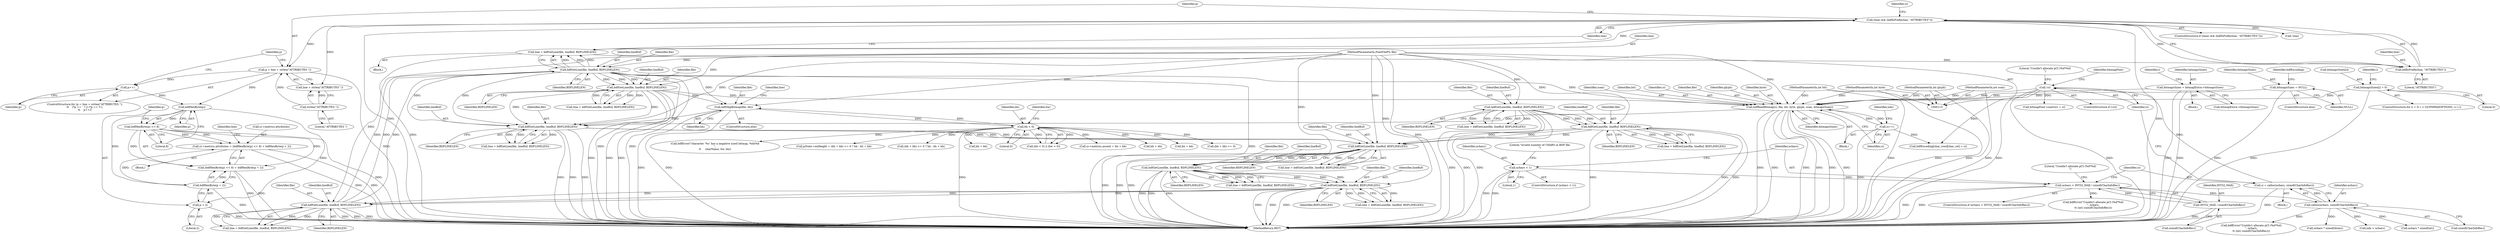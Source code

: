 digraph "0_libxfont_4d024ac10f964f6bd372ae0dd14f02772a6e5f63@pointer" {
"1000780" [label="(Call,p++)"];
"1000765" [label="(Call,p = line + strlen(\"ATTRIBUTES \"))"];
"1000758" [label="(Call,(line) && (bdfIsPrefix(line, \"ATTRIBUTES\")))"];
"1000751" [label="(Call,line = bdfGetLine(file, lineBuf, BDFLINELEN))"];
"1000753" [label="(Call,bdfGetLine(file, lineBuf, BDFLINELEN))"];
"1000709" [label="(Call,bdfGetLine(file, lineBuf, BDFLINELEN))"];
"1000676" [label="(Call,bdfGetLine(file, lineBuf, BDFLINELEN))"];
"1000634" [label="(Call,bdfGetLine(file, lineBuf, BDFLINELEN))"];
"1000408" [label="(Call,bdfGetLine(file, lineBuf, BDFLINELEN))"];
"1000940" [label="(Call,bdfGetLine(file, lineBuf, BDFLINELEN))"];
"1000935" [label="(Call,bdfSkipBitmap(file, bh))"];
"1000799" [label="(Call,bdfGetLine(file, lineBuf, BDFLINELEN))"];
"1000116" [label="(MethodParameterIn,FontFilePtr file)"];
"1000738" [label="(Call,bh < 0)"];
"1000922" [label="(Call,bdfReadBitmap(ci, file, bit, byte, glyph, scan, bitmapsSizes))"];
"1000930" [label="(Call,ci++)"];
"1000250" [label="(Call,!ci)"];
"1000243" [label="(Call,ci = calloc(nchars, sizeof(CharInfoRec)))"];
"1000245" [label="(Call,calloc(nchars, sizeof(CharInfoRec)))"];
"1000228" [label="(Call,nchars > INT32_MAX / sizeof(CharInfoRec))"];
"1000219" [label="(Call,nchars < 1)"];
"1000230" [label="(Call,INT32_MAX / sizeof(CharInfoRec))"];
"1000119" [label="(MethodParameterIn,int bit)"];
"1000120" [label="(MethodParameterIn,int byte)"];
"1000121" [label="(MethodParameterIn,int glyph)"];
"1000122" [label="(MethodParameterIn,int scan)"];
"1000159" [label="(Call,bitmapsSizes = bitmapExtra->bitmapsSizes)"];
"1000179" [label="(Call,bitmapsSizes = NULL)"];
"1000173" [label="(Call,bitmapsSizes[i] = 0)"];
"1000321" [label="(Call,bdfGetLine(file, lineBuf, BDFLINELEN))"];
"1000196" [label="(Call,bdfGetLine(file, lineBuf, BDFLINELEN))"];
"1000760" [label="(Call,bdfIsPrefix(line, \"ATTRIBUTES\"))"];
"1000769" [label="(Call,strlen(\"ATTRIBUTES \"))"];
"1000790" [label="(Call,bdfHexByte(p))"];
"1000789" [label="(Call,bdfHexByte(p) << 8)"];
"1000782" [label="(Call,ci->metrics.attributes = (bdfHexByte(p) << 8) + bdfHexByte(p + 2))"];
"1000788" [label="(Call,(bdfHexByte(p) << 8) + bdfHexByte(p + 2))"];
"1000793" [label="(Call,bdfHexByte(p + 2))"];
"1000794" [label="(Call,p + 2)"];
"1000783" [label="(Call,ci->metrics.attributes)"];
"1000369" [label="(Block,)"];
"1000755" [label="(Identifier,lineBuf)"];
"1000679" [label="(Identifier,BDFLINELEN)"];
"1000637" [label="(Identifier,BDFLINELEN)"];
"1000754" [label="(Identifier,file)"];
"1000219" [label="(Call,nchars < 1)"];
"1000707" [label="(Call,line = bdfGetLine(file, lineBuf, BDFLINELEN))"];
"1000710" [label="(Identifier,file)"];
"1000870" [label="(Call,bh + bb)"];
"1000632" [label="(Call,line = bdfGetLine(file, lineBuf, BDFLINELEN))"];
"1000933" [label="(Identifier,ndx)"];
"1000792" [label="(Literal,8)"];
"1000782" [label="(Call,ci->metrics.attributes = (bdfHexByte(p) << 8) + bdfHexByte(p + 2))"];
"1000757" [label="(ControlStructure,if ((line) && (bdfIsPrefix(line, \"ATTRIBUTES\"))))"];
"1000261" [label="(Call,bitmapFont->metrics = ci)"];
"1000712" [label="(Identifier,BDFLINELEN)"];
"1000164" [label="(ControlStructure,for (i = 0; i < GLYPHPADOPTIONS; i++))"];
"1000927" [label="(Identifier,glyph)"];
"1000759" [label="(Identifier,line)"];
"1000711" [label="(Identifier,lineBuf)"];
"1000166" [label="(Identifier,i)"];
"1000765" [label="(Call,p = line + strlen(\"ATTRIBUTES \"))"];
"1000769" [label="(Call,strlen(\"ATTRIBUTES \"))"];
"1000943" [label="(Identifier,BDFLINELEN)"];
"1000324" [label="(Identifier,BDFLINELEN)"];
"1000123" [label="(Block,)"];
"1000756" [label="(Identifier,BDFLINELEN)"];
"1000936" [label="(Identifier,file)"];
"1000231" [label="(Identifier,INT32_MAX)"];
"1000636" [label="(Identifier,lineBuf)"];
"1000220" [label="(Identifier,nchars)"];
"1000676" [label="(Call,bdfGetLine(file, lineBuf, BDFLINELEN))"];
"1000939" [label="(Identifier,line)"];
"1000790" [label="(Call,bdfHexByte(p))"];
"1000774" [label="(Identifier,p)"];
"1000738" [label="(Call,bh < 0)"];
"1000322" [label="(Identifier,file)"];
"1000243" [label="(Call,ci = calloc(nchars, sizeof(CharInfoRec)))"];
"1000876" [label="(Block,)"];
"1000236" [label="(Literal,\"Couldn't allocate pCI (%d*%d)\n\")"];
"1000864" [label="(Call,(bh + bb) <= 0)"];
"1000770" [label="(Literal,\"ATTRIBUTES \")"];
"1000674" [label="(Call,line = bdfGetLine(file, lineBuf, BDFLINELEN))"];
"1000922" [label="(Call,bdfReadBitmap(ci, file, bit, byte, glyph, scan, bitmapsSizes))"];
"1000300" [label="(Call,nchars * sizeof(int))"];
"1000940" [label="(Call,bdfGetLine(file, lineBuf, BDFLINELEN))"];
"1000678" [label="(Identifier,lineBuf)"];
"1000709" [label="(Call,bdfGetLine(file, lineBuf, BDFLINELEN))"];
"1000623" [label="(Call,bdfEncoding[char_row][char_col] = ci)"];
"1000198" [label="(Identifier,lineBuf)"];
"1000160" [label="(Identifier,bitmapsSizes)"];
"1000634" [label="(Call,bdfGetLine(file, lineBuf, BDFLINELEN))"];
"1000197" [label="(Identifier,file)"];
"1000761" [label="(Identifier,line)"];
"1000753" [label="(Call,bdfGetLine(file, lineBuf, BDFLINELEN))"];
"1000766" [label="(Identifier,p)"];
"1000228" [label="(Call,nchars > INT32_MAX / sizeof(CharInfoRec))"];
"1000119" [label="(MethodParameterIn,int bit)"];
"1000224" [label="(Literal,\"invalid number of CHARS in BDF file\n\")"];
"1000760" [label="(Call,bdfIsPrefix(line, \"ATTRIBUTES\"))"];
"1000410" [label="(Identifier,lineBuf)"];
"1000180" [label="(Identifier,bitmapsSizes)"];
"1000737" [label="(Call,(bh < 0) || (bw < 0))"];
"1000218" [label="(ControlStructure,if (nchars < 1))"];
"1000121" [label="(MethodParameterIn,int glyph)"];
"1000194" [label="(Call,line = bdfGetLine(file, lineBuf, BDFLINELEN))"];
"1000797" [label="(Call,line = bdfGetLine(file, lineBuf, BDFLINELEN))"];
"1000179" [label="(Call,bitmapsSizes = NULL)"];
"1000159" [label="(Call,bitmapsSizes = bitmapExtra->bitmapsSizes)"];
"1000245" [label="(Call,calloc(nchars, sizeof(CharInfoRec)))"];
"1000807" [label="(Identifier,ci)"];
"1000244" [label="(Identifier,ci)"];
"1000930" [label="(Call,ci++)"];
"1000253" [label="(Call,bdfError(\"Couldn't allocate pCI (%d*%d)\n\", nchars,\n\t\t (int) sizeof(CharInfoRec)))"];
"1000798" [label="(Identifier,line)"];
"1000796" [label="(Literal,2)"];
"1000408" [label="(Call,bdfGetLine(file, lineBuf, BDFLINELEN))"];
"1000409" [label="(Identifier,file)"];
"1000229" [label="(Identifier,nchars)"];
"1000177" [label="(Literal,0)"];
"1000801" [label="(Identifier,lineBuf)"];
"1000274" [label="(Call,nchars * sizeof(Atom))"];
"1000934" [label="(ControlStructure,else)"];
"1000937" [label="(Identifier,bh)"];
"1000926" [label="(Identifier,byte)"];
"1000251" [label="(Identifier,ci)"];
"1000942" [label="(Identifier,lineBuf)"];
"1000230" [label="(Call,INT32_MAX / sizeof(CharInfoRec))"];
"1000893" [label="(Call,ci->metrics.ascent = bh + bb)"];
"1000928" [label="(Identifier,scan)"];
"1001224" [label="(MethodReturn,RET)"];
"1000781" [label="(Identifier,p)"];
"1000227" [label="(ControlStructure,if (nchars > INT32_MAX / sizeof(CharInfoRec)))"];
"1000411" [label="(Identifier,BDFLINELEN)"];
"1000789" [label="(Call,bdfHexByte(p) << 8)"];
"1000767" [label="(Call,line + strlen(\"ATTRIBUTES \"))"];
"1000196" [label="(Call,bdfGetLine(file, lineBuf, BDFLINELEN))"];
"1000323" [label="(Identifier,lineBuf)"];
"1000249" [label="(ControlStructure,if (!ci))"];
"1000758" [label="(Call,(line) && (bdfIsPrefix(line, \"ATTRIBUTES\")))"];
"1000929" [label="(Identifier,bitmapsSizes)"];
"1000174" [label="(Call,bitmapsSizes[i])"];
"1000752" [label="(Identifier,line)"];
"1000780" [label="(Call,p++)"];
"1000250" [label="(Call,!ci)"];
"1000925" [label="(Identifier,bit)"];
"1000247" [label="(Call,sizeof(CharInfoRec))"];
"1000788" [label="(Call,(bdfHexByte(p) << 8) + bdfHexByte(p + 2))"];
"1000923" [label="(Identifier,ci)"];
"1000173" [label="(Call,bitmapsSizes[i] = 0)"];
"1000800" [label="(Identifier,file)"];
"1000246" [label="(Identifier,nchars)"];
"1000361" [label="(Call,ndx < nchars)"];
"1000120" [label="(MethodParameterIn,int byte)"];
"1000899" [label="(Call,bh + bb)"];
"1000802" [label="(Identifier,BDFLINELEN)"];
"1000232" [label="(Call,sizeof(CharInfoRec))"];
"1000158" [label="(Block,)"];
"1000740" [label="(Literal,0)"];
"1000235" [label="(Call,bdfError(\"Couldn't allocate pCI (%d*%d)\n\", nchars,\n\t\t (int) sizeof(CharInfoRec)))"];
"1000745" [label="(Call,bdfError(\"character '%s' has a negative sized bitmap, %dx%d\n\",\n\t\t     charName, bw, bh))"];
"1000321" [label="(Call,bdfGetLine(file, lineBuf, BDFLINELEN))"];
"1000859" [label="(Call,pState->exHeight = (bh + bb) <= 0 ? bh : bh + bb)"];
"1000199" [label="(Identifier,BDFLINELEN)"];
"1000751" [label="(Call,line = bdfGetLine(file, lineBuf, BDFLINELEN))"];
"1000319" [label="(Call,line = bdfGetLine(file, lineBuf, BDFLINELEN))"];
"1000406" [label="(Call,line = bdfGetLine(file, lineBuf, BDFLINELEN))"];
"1000938" [label="(Call,line = bdfGetLine(file, lineBuf, BDFLINELEN))"];
"1000161" [label="(Call,bitmapExtra->bitmapsSizes)"];
"1000863" [label="(Call,(bh + bb) <= 0 ? bh : bh + bb)"];
"1000263" [label="(Identifier,bitmapFont)"];
"1000178" [label="(ControlStructure,else)"];
"1000865" [label="(Call,bh + bb)"];
"1000739" [label="(Identifier,bh)"];
"1000941" [label="(Identifier,file)"];
"1000116" [label="(MethodParameterIn,FontFilePtr file)"];
"1000794" [label="(Call,p + 2)"];
"1000677" [label="(Identifier,file)"];
"1000221" [label="(Literal,1)"];
"1000924" [label="(Identifier,file)"];
"1000935" [label="(Call,bdfSkipBitmap(file, bh))"];
"1000762" [label="(Literal,\"ATTRIBUTES\")"];
"1000763" [label="(Block,)"];
"1000799" [label="(Call,bdfGetLine(file, lineBuf, BDFLINELEN))"];
"1000254" [label="(Literal,\"Couldn't allocate pCI (%d*%d)\n\")"];
"1000183" [label="(Identifier,bdfEncoding)"];
"1000793" [label="(Call,bdfHexByte(p + 2))"];
"1000742" [label="(Identifier,bw)"];
"1000181" [label="(Identifier,NULL)"];
"1000795" [label="(Identifier,p)"];
"1000122" [label="(MethodParameterIn,int scan)"];
"1000791" [label="(Identifier,p)"];
"1000635" [label="(Identifier,file)"];
"1000813" [label="(Call,!line)"];
"1000172" [label="(Identifier,i)"];
"1000931" [label="(Identifier,ci)"];
"1000764" [label="(ControlStructure,for (p = line + strlen(\"ATTRIBUTES \");\n\t\t    (*p == ' ') || (*p == '\t');\n\t\t    p++))"];
"1000780" -> "1000764"  [label="AST: "];
"1000780" -> "1000781"  [label="CFG: "];
"1000781" -> "1000780"  [label="AST: "];
"1000774" -> "1000780"  [label="CFG: "];
"1000765" -> "1000780"  [label="DDG: "];
"1000780" -> "1000790"  [label="DDG: "];
"1000765" -> "1000764"  [label="AST: "];
"1000765" -> "1000767"  [label="CFG: "];
"1000766" -> "1000765"  [label="AST: "];
"1000767" -> "1000765"  [label="AST: "];
"1000774" -> "1000765"  [label="CFG: "];
"1000765" -> "1001224"  [label="DDG: "];
"1000758" -> "1000765"  [label="DDG: "];
"1000769" -> "1000765"  [label="DDG: "];
"1000765" -> "1000790"  [label="DDG: "];
"1000758" -> "1000757"  [label="AST: "];
"1000758" -> "1000759"  [label="CFG: "];
"1000758" -> "1000760"  [label="CFG: "];
"1000759" -> "1000758"  [label="AST: "];
"1000760" -> "1000758"  [label="AST: "];
"1000766" -> "1000758"  [label="CFG: "];
"1000807" -> "1000758"  [label="CFG: "];
"1000758" -> "1001224"  [label="DDG: "];
"1000758" -> "1001224"  [label="DDG: "];
"1000751" -> "1000758"  [label="DDG: "];
"1000760" -> "1000758"  [label="DDG: "];
"1000760" -> "1000758"  [label="DDG: "];
"1000758" -> "1000767"  [label="DDG: "];
"1000758" -> "1000813"  [label="DDG: "];
"1000751" -> "1000369"  [label="AST: "];
"1000751" -> "1000753"  [label="CFG: "];
"1000752" -> "1000751"  [label="AST: "];
"1000753" -> "1000751"  [label="AST: "];
"1000759" -> "1000751"  [label="CFG: "];
"1000751" -> "1001224"  [label="DDG: "];
"1000753" -> "1000751"  [label="DDG: "];
"1000753" -> "1000751"  [label="DDG: "];
"1000753" -> "1000751"  [label="DDG: "];
"1000751" -> "1000760"  [label="DDG: "];
"1000753" -> "1000756"  [label="CFG: "];
"1000754" -> "1000753"  [label="AST: "];
"1000755" -> "1000753"  [label="AST: "];
"1000756" -> "1000753"  [label="AST: "];
"1000753" -> "1001224"  [label="DDG: "];
"1000753" -> "1001224"  [label="DDG: "];
"1000753" -> "1001224"  [label="DDG: "];
"1000709" -> "1000753"  [label="DDG: "];
"1000709" -> "1000753"  [label="DDG: "];
"1000709" -> "1000753"  [label="DDG: "];
"1000116" -> "1000753"  [label="DDG: "];
"1000753" -> "1000799"  [label="DDG: "];
"1000753" -> "1000799"  [label="DDG: "];
"1000753" -> "1000799"  [label="DDG: "];
"1000753" -> "1000922"  [label="DDG: "];
"1000753" -> "1000935"  [label="DDG: "];
"1000753" -> "1000940"  [label="DDG: "];
"1000753" -> "1000940"  [label="DDG: "];
"1000709" -> "1000707"  [label="AST: "];
"1000709" -> "1000712"  [label="CFG: "];
"1000710" -> "1000709"  [label="AST: "];
"1000711" -> "1000709"  [label="AST: "];
"1000712" -> "1000709"  [label="AST: "];
"1000707" -> "1000709"  [label="CFG: "];
"1000709" -> "1001224"  [label="DDG: "];
"1000709" -> "1001224"  [label="DDG: "];
"1000709" -> "1001224"  [label="DDG: "];
"1000709" -> "1000707"  [label="DDG: "];
"1000709" -> "1000707"  [label="DDG: "];
"1000709" -> "1000707"  [label="DDG: "];
"1000676" -> "1000709"  [label="DDG: "];
"1000676" -> "1000709"  [label="DDG: "];
"1000676" -> "1000709"  [label="DDG: "];
"1000116" -> "1000709"  [label="DDG: "];
"1000676" -> "1000674"  [label="AST: "];
"1000676" -> "1000679"  [label="CFG: "];
"1000677" -> "1000676"  [label="AST: "];
"1000678" -> "1000676"  [label="AST: "];
"1000679" -> "1000676"  [label="AST: "];
"1000674" -> "1000676"  [label="CFG: "];
"1000676" -> "1001224"  [label="DDG: "];
"1000676" -> "1001224"  [label="DDG: "];
"1000676" -> "1001224"  [label="DDG: "];
"1000676" -> "1000674"  [label="DDG: "];
"1000676" -> "1000674"  [label="DDG: "];
"1000676" -> "1000674"  [label="DDG: "];
"1000634" -> "1000676"  [label="DDG: "];
"1000634" -> "1000676"  [label="DDG: "];
"1000634" -> "1000676"  [label="DDG: "];
"1000116" -> "1000676"  [label="DDG: "];
"1000634" -> "1000632"  [label="AST: "];
"1000634" -> "1000637"  [label="CFG: "];
"1000635" -> "1000634"  [label="AST: "];
"1000636" -> "1000634"  [label="AST: "];
"1000637" -> "1000634"  [label="AST: "];
"1000632" -> "1000634"  [label="CFG: "];
"1000634" -> "1001224"  [label="DDG: "];
"1000634" -> "1001224"  [label="DDG: "];
"1000634" -> "1001224"  [label="DDG: "];
"1000634" -> "1000632"  [label="DDG: "];
"1000634" -> "1000632"  [label="DDG: "];
"1000634" -> "1000632"  [label="DDG: "];
"1000408" -> "1000634"  [label="DDG: "];
"1000408" -> "1000634"  [label="DDG: "];
"1000408" -> "1000634"  [label="DDG: "];
"1000116" -> "1000634"  [label="DDG: "];
"1000408" -> "1000406"  [label="AST: "];
"1000408" -> "1000411"  [label="CFG: "];
"1000409" -> "1000408"  [label="AST: "];
"1000410" -> "1000408"  [label="AST: "];
"1000411" -> "1000408"  [label="AST: "];
"1000406" -> "1000408"  [label="CFG: "];
"1000408" -> "1001224"  [label="DDG: "];
"1000408" -> "1001224"  [label="DDG: "];
"1000408" -> "1001224"  [label="DDG: "];
"1000408" -> "1000406"  [label="DDG: "];
"1000408" -> "1000406"  [label="DDG: "];
"1000408" -> "1000406"  [label="DDG: "];
"1000940" -> "1000408"  [label="DDG: "];
"1000940" -> "1000408"  [label="DDG: "];
"1000940" -> "1000408"  [label="DDG: "];
"1000321" -> "1000408"  [label="DDG: "];
"1000321" -> "1000408"  [label="DDG: "];
"1000321" -> "1000408"  [label="DDG: "];
"1000116" -> "1000408"  [label="DDG: "];
"1000940" -> "1000938"  [label="AST: "];
"1000940" -> "1000943"  [label="CFG: "];
"1000941" -> "1000940"  [label="AST: "];
"1000942" -> "1000940"  [label="AST: "];
"1000943" -> "1000940"  [label="AST: "];
"1000938" -> "1000940"  [label="CFG: "];
"1000940" -> "1001224"  [label="DDG: "];
"1000940" -> "1001224"  [label="DDG: "];
"1000940" -> "1001224"  [label="DDG: "];
"1000940" -> "1000938"  [label="DDG: "];
"1000940" -> "1000938"  [label="DDG: "];
"1000940" -> "1000938"  [label="DDG: "];
"1000935" -> "1000940"  [label="DDG: "];
"1000922" -> "1000940"  [label="DDG: "];
"1000116" -> "1000940"  [label="DDG: "];
"1000799" -> "1000940"  [label="DDG: "];
"1000799" -> "1000940"  [label="DDG: "];
"1000935" -> "1000934"  [label="AST: "];
"1000935" -> "1000937"  [label="CFG: "];
"1000936" -> "1000935"  [label="AST: "];
"1000937" -> "1000935"  [label="AST: "];
"1000939" -> "1000935"  [label="CFG: "];
"1000935" -> "1001224"  [label="DDG: "];
"1000935" -> "1001224"  [label="DDG: "];
"1000935" -> "1000738"  [label="DDG: "];
"1000799" -> "1000935"  [label="DDG: "];
"1000116" -> "1000935"  [label="DDG: "];
"1000738" -> "1000935"  [label="DDG: "];
"1000799" -> "1000797"  [label="AST: "];
"1000799" -> "1000802"  [label="CFG: "];
"1000800" -> "1000799"  [label="AST: "];
"1000801" -> "1000799"  [label="AST: "];
"1000802" -> "1000799"  [label="AST: "];
"1000797" -> "1000799"  [label="CFG: "];
"1000799" -> "1001224"  [label="DDG: "];
"1000799" -> "1001224"  [label="DDG: "];
"1000799" -> "1001224"  [label="DDG: "];
"1000799" -> "1000797"  [label="DDG: "];
"1000799" -> "1000797"  [label="DDG: "];
"1000799" -> "1000797"  [label="DDG: "];
"1000116" -> "1000799"  [label="DDG: "];
"1000799" -> "1000922"  [label="DDG: "];
"1000116" -> "1000115"  [label="AST: "];
"1000116" -> "1001224"  [label="DDG: "];
"1000116" -> "1000196"  [label="DDG: "];
"1000116" -> "1000321"  [label="DDG: "];
"1000116" -> "1000922"  [label="DDG: "];
"1000738" -> "1000737"  [label="AST: "];
"1000738" -> "1000740"  [label="CFG: "];
"1000739" -> "1000738"  [label="AST: "];
"1000740" -> "1000738"  [label="AST: "];
"1000742" -> "1000738"  [label="CFG: "];
"1000737" -> "1000738"  [label="CFG: "];
"1000738" -> "1001224"  [label="DDG: "];
"1000738" -> "1000737"  [label="DDG: "];
"1000738" -> "1000737"  [label="DDG: "];
"1000738" -> "1000745"  [label="DDG: "];
"1000738" -> "1000859"  [label="DDG: "];
"1000738" -> "1000864"  [label="DDG: "];
"1000738" -> "1000865"  [label="DDG: "];
"1000738" -> "1000863"  [label="DDG: "];
"1000738" -> "1000870"  [label="DDG: "];
"1000738" -> "1000893"  [label="DDG: "];
"1000738" -> "1000899"  [label="DDG: "];
"1000922" -> "1000876"  [label="AST: "];
"1000922" -> "1000929"  [label="CFG: "];
"1000923" -> "1000922"  [label="AST: "];
"1000924" -> "1000922"  [label="AST: "];
"1000925" -> "1000922"  [label="AST: "];
"1000926" -> "1000922"  [label="AST: "];
"1000927" -> "1000922"  [label="AST: "];
"1000928" -> "1000922"  [label="AST: "];
"1000929" -> "1000922"  [label="AST: "];
"1000931" -> "1000922"  [label="CFG: "];
"1000922" -> "1001224"  [label="DDG: "];
"1000922" -> "1001224"  [label="DDG: "];
"1000922" -> "1001224"  [label="DDG: "];
"1000922" -> "1001224"  [label="DDG: "];
"1000922" -> "1001224"  [label="DDG: "];
"1000922" -> "1001224"  [label="DDG: "];
"1000930" -> "1000922"  [label="DDG: "];
"1000250" -> "1000922"  [label="DDG: "];
"1000119" -> "1000922"  [label="DDG: "];
"1000120" -> "1000922"  [label="DDG: "];
"1000121" -> "1000922"  [label="DDG: "];
"1000122" -> "1000922"  [label="DDG: "];
"1000159" -> "1000922"  [label="DDG: "];
"1000179" -> "1000922"  [label="DDG: "];
"1000173" -> "1000922"  [label="DDG: "];
"1000922" -> "1000930"  [label="DDG: "];
"1000930" -> "1000876"  [label="AST: "];
"1000930" -> "1000931"  [label="CFG: "];
"1000931" -> "1000930"  [label="AST: "];
"1000933" -> "1000930"  [label="CFG: "];
"1000930" -> "1001224"  [label="DDG: "];
"1000930" -> "1000623"  [label="DDG: "];
"1000250" -> "1000249"  [label="AST: "];
"1000250" -> "1000251"  [label="CFG: "];
"1000251" -> "1000250"  [label="AST: "];
"1000254" -> "1000250"  [label="CFG: "];
"1000263" -> "1000250"  [label="CFG: "];
"1000250" -> "1001224"  [label="DDG: "];
"1000250" -> "1001224"  [label="DDG: "];
"1000243" -> "1000250"  [label="DDG: "];
"1000250" -> "1000261"  [label="DDG: "];
"1000250" -> "1000623"  [label="DDG: "];
"1000243" -> "1000123"  [label="AST: "];
"1000243" -> "1000245"  [label="CFG: "];
"1000244" -> "1000243"  [label="AST: "];
"1000245" -> "1000243"  [label="AST: "];
"1000251" -> "1000243"  [label="CFG: "];
"1000243" -> "1001224"  [label="DDG: "];
"1000245" -> "1000243"  [label="DDG: "];
"1000245" -> "1000247"  [label="CFG: "];
"1000246" -> "1000245"  [label="AST: "];
"1000247" -> "1000245"  [label="AST: "];
"1000228" -> "1000245"  [label="DDG: "];
"1000245" -> "1000253"  [label="DDG: "];
"1000245" -> "1000274"  [label="DDG: "];
"1000245" -> "1000300"  [label="DDG: "];
"1000245" -> "1000361"  [label="DDG: "];
"1000228" -> "1000227"  [label="AST: "];
"1000228" -> "1000230"  [label="CFG: "];
"1000229" -> "1000228"  [label="AST: "];
"1000230" -> "1000228"  [label="AST: "];
"1000236" -> "1000228"  [label="CFG: "];
"1000244" -> "1000228"  [label="CFG: "];
"1000228" -> "1001224"  [label="DDG: "];
"1000228" -> "1001224"  [label="DDG: "];
"1000219" -> "1000228"  [label="DDG: "];
"1000230" -> "1000228"  [label="DDG: "];
"1000228" -> "1000235"  [label="DDG: "];
"1000219" -> "1000218"  [label="AST: "];
"1000219" -> "1000221"  [label="CFG: "];
"1000220" -> "1000219"  [label="AST: "];
"1000221" -> "1000219"  [label="AST: "];
"1000224" -> "1000219"  [label="CFG: "];
"1000229" -> "1000219"  [label="CFG: "];
"1000219" -> "1001224"  [label="DDG: "];
"1000219" -> "1001224"  [label="DDG: "];
"1000230" -> "1000232"  [label="CFG: "];
"1000231" -> "1000230"  [label="AST: "];
"1000232" -> "1000230"  [label="AST: "];
"1000230" -> "1001224"  [label="DDG: "];
"1000119" -> "1000115"  [label="AST: "];
"1000119" -> "1001224"  [label="DDG: "];
"1000120" -> "1000115"  [label="AST: "];
"1000120" -> "1001224"  [label="DDG: "];
"1000121" -> "1000115"  [label="AST: "];
"1000121" -> "1001224"  [label="DDG: "];
"1000122" -> "1000115"  [label="AST: "];
"1000122" -> "1001224"  [label="DDG: "];
"1000159" -> "1000158"  [label="AST: "];
"1000159" -> "1000161"  [label="CFG: "];
"1000160" -> "1000159"  [label="AST: "];
"1000161" -> "1000159"  [label="AST: "];
"1000166" -> "1000159"  [label="CFG: "];
"1000159" -> "1001224"  [label="DDG: "];
"1000159" -> "1001224"  [label="DDG: "];
"1000179" -> "1000178"  [label="AST: "];
"1000179" -> "1000181"  [label="CFG: "];
"1000180" -> "1000179"  [label="AST: "];
"1000181" -> "1000179"  [label="AST: "];
"1000183" -> "1000179"  [label="CFG: "];
"1000179" -> "1001224"  [label="DDG: "];
"1000173" -> "1000164"  [label="AST: "];
"1000173" -> "1000177"  [label="CFG: "];
"1000174" -> "1000173"  [label="AST: "];
"1000177" -> "1000173"  [label="AST: "];
"1000172" -> "1000173"  [label="CFG: "];
"1000173" -> "1001224"  [label="DDG: "];
"1000321" -> "1000319"  [label="AST: "];
"1000321" -> "1000324"  [label="CFG: "];
"1000322" -> "1000321"  [label="AST: "];
"1000323" -> "1000321"  [label="AST: "];
"1000324" -> "1000321"  [label="AST: "];
"1000319" -> "1000321"  [label="CFG: "];
"1000321" -> "1001224"  [label="DDG: "];
"1000321" -> "1001224"  [label="DDG: "];
"1000321" -> "1001224"  [label="DDG: "];
"1000321" -> "1000319"  [label="DDG: "];
"1000321" -> "1000319"  [label="DDG: "];
"1000321" -> "1000319"  [label="DDG: "];
"1000196" -> "1000321"  [label="DDG: "];
"1000196" -> "1000321"  [label="DDG: "];
"1000196" -> "1000321"  [label="DDG: "];
"1000196" -> "1000194"  [label="AST: "];
"1000196" -> "1000199"  [label="CFG: "];
"1000197" -> "1000196"  [label="AST: "];
"1000198" -> "1000196"  [label="AST: "];
"1000199" -> "1000196"  [label="AST: "];
"1000194" -> "1000196"  [label="CFG: "];
"1000196" -> "1001224"  [label="DDG: "];
"1000196" -> "1001224"  [label="DDG: "];
"1000196" -> "1001224"  [label="DDG: "];
"1000196" -> "1000194"  [label="DDG: "];
"1000196" -> "1000194"  [label="DDG: "];
"1000196" -> "1000194"  [label="DDG: "];
"1000760" -> "1000762"  [label="CFG: "];
"1000761" -> "1000760"  [label="AST: "];
"1000762" -> "1000760"  [label="AST: "];
"1000769" -> "1000767"  [label="AST: "];
"1000769" -> "1000770"  [label="CFG: "];
"1000770" -> "1000769"  [label="AST: "];
"1000767" -> "1000769"  [label="CFG: "];
"1000769" -> "1000767"  [label="DDG: "];
"1000790" -> "1000789"  [label="AST: "];
"1000790" -> "1000791"  [label="CFG: "];
"1000791" -> "1000790"  [label="AST: "];
"1000792" -> "1000790"  [label="CFG: "];
"1000790" -> "1000789"  [label="DDG: "];
"1000790" -> "1000793"  [label="DDG: "];
"1000790" -> "1000794"  [label="DDG: "];
"1000789" -> "1000788"  [label="AST: "];
"1000789" -> "1000792"  [label="CFG: "];
"1000792" -> "1000789"  [label="AST: "];
"1000795" -> "1000789"  [label="CFG: "];
"1000789" -> "1001224"  [label="DDG: "];
"1000789" -> "1000782"  [label="DDG: "];
"1000789" -> "1000782"  [label="DDG: "];
"1000789" -> "1000788"  [label="DDG: "];
"1000789" -> "1000788"  [label="DDG: "];
"1000782" -> "1000763"  [label="AST: "];
"1000782" -> "1000788"  [label="CFG: "];
"1000783" -> "1000782"  [label="AST: "];
"1000788" -> "1000782"  [label="AST: "];
"1000798" -> "1000782"  [label="CFG: "];
"1000782" -> "1001224"  [label="DDG: "];
"1000782" -> "1001224"  [label="DDG: "];
"1000793" -> "1000782"  [label="DDG: "];
"1000788" -> "1000793"  [label="CFG: "];
"1000793" -> "1000788"  [label="AST: "];
"1000788" -> "1001224"  [label="DDG: "];
"1000788" -> "1001224"  [label="DDG: "];
"1000793" -> "1000788"  [label="DDG: "];
"1000793" -> "1000794"  [label="CFG: "];
"1000794" -> "1000793"  [label="AST: "];
"1000793" -> "1001224"  [label="DDG: "];
"1000794" -> "1000796"  [label="CFG: "];
"1000795" -> "1000794"  [label="AST: "];
"1000796" -> "1000794"  [label="AST: "];
"1000794" -> "1001224"  [label="DDG: "];
}
